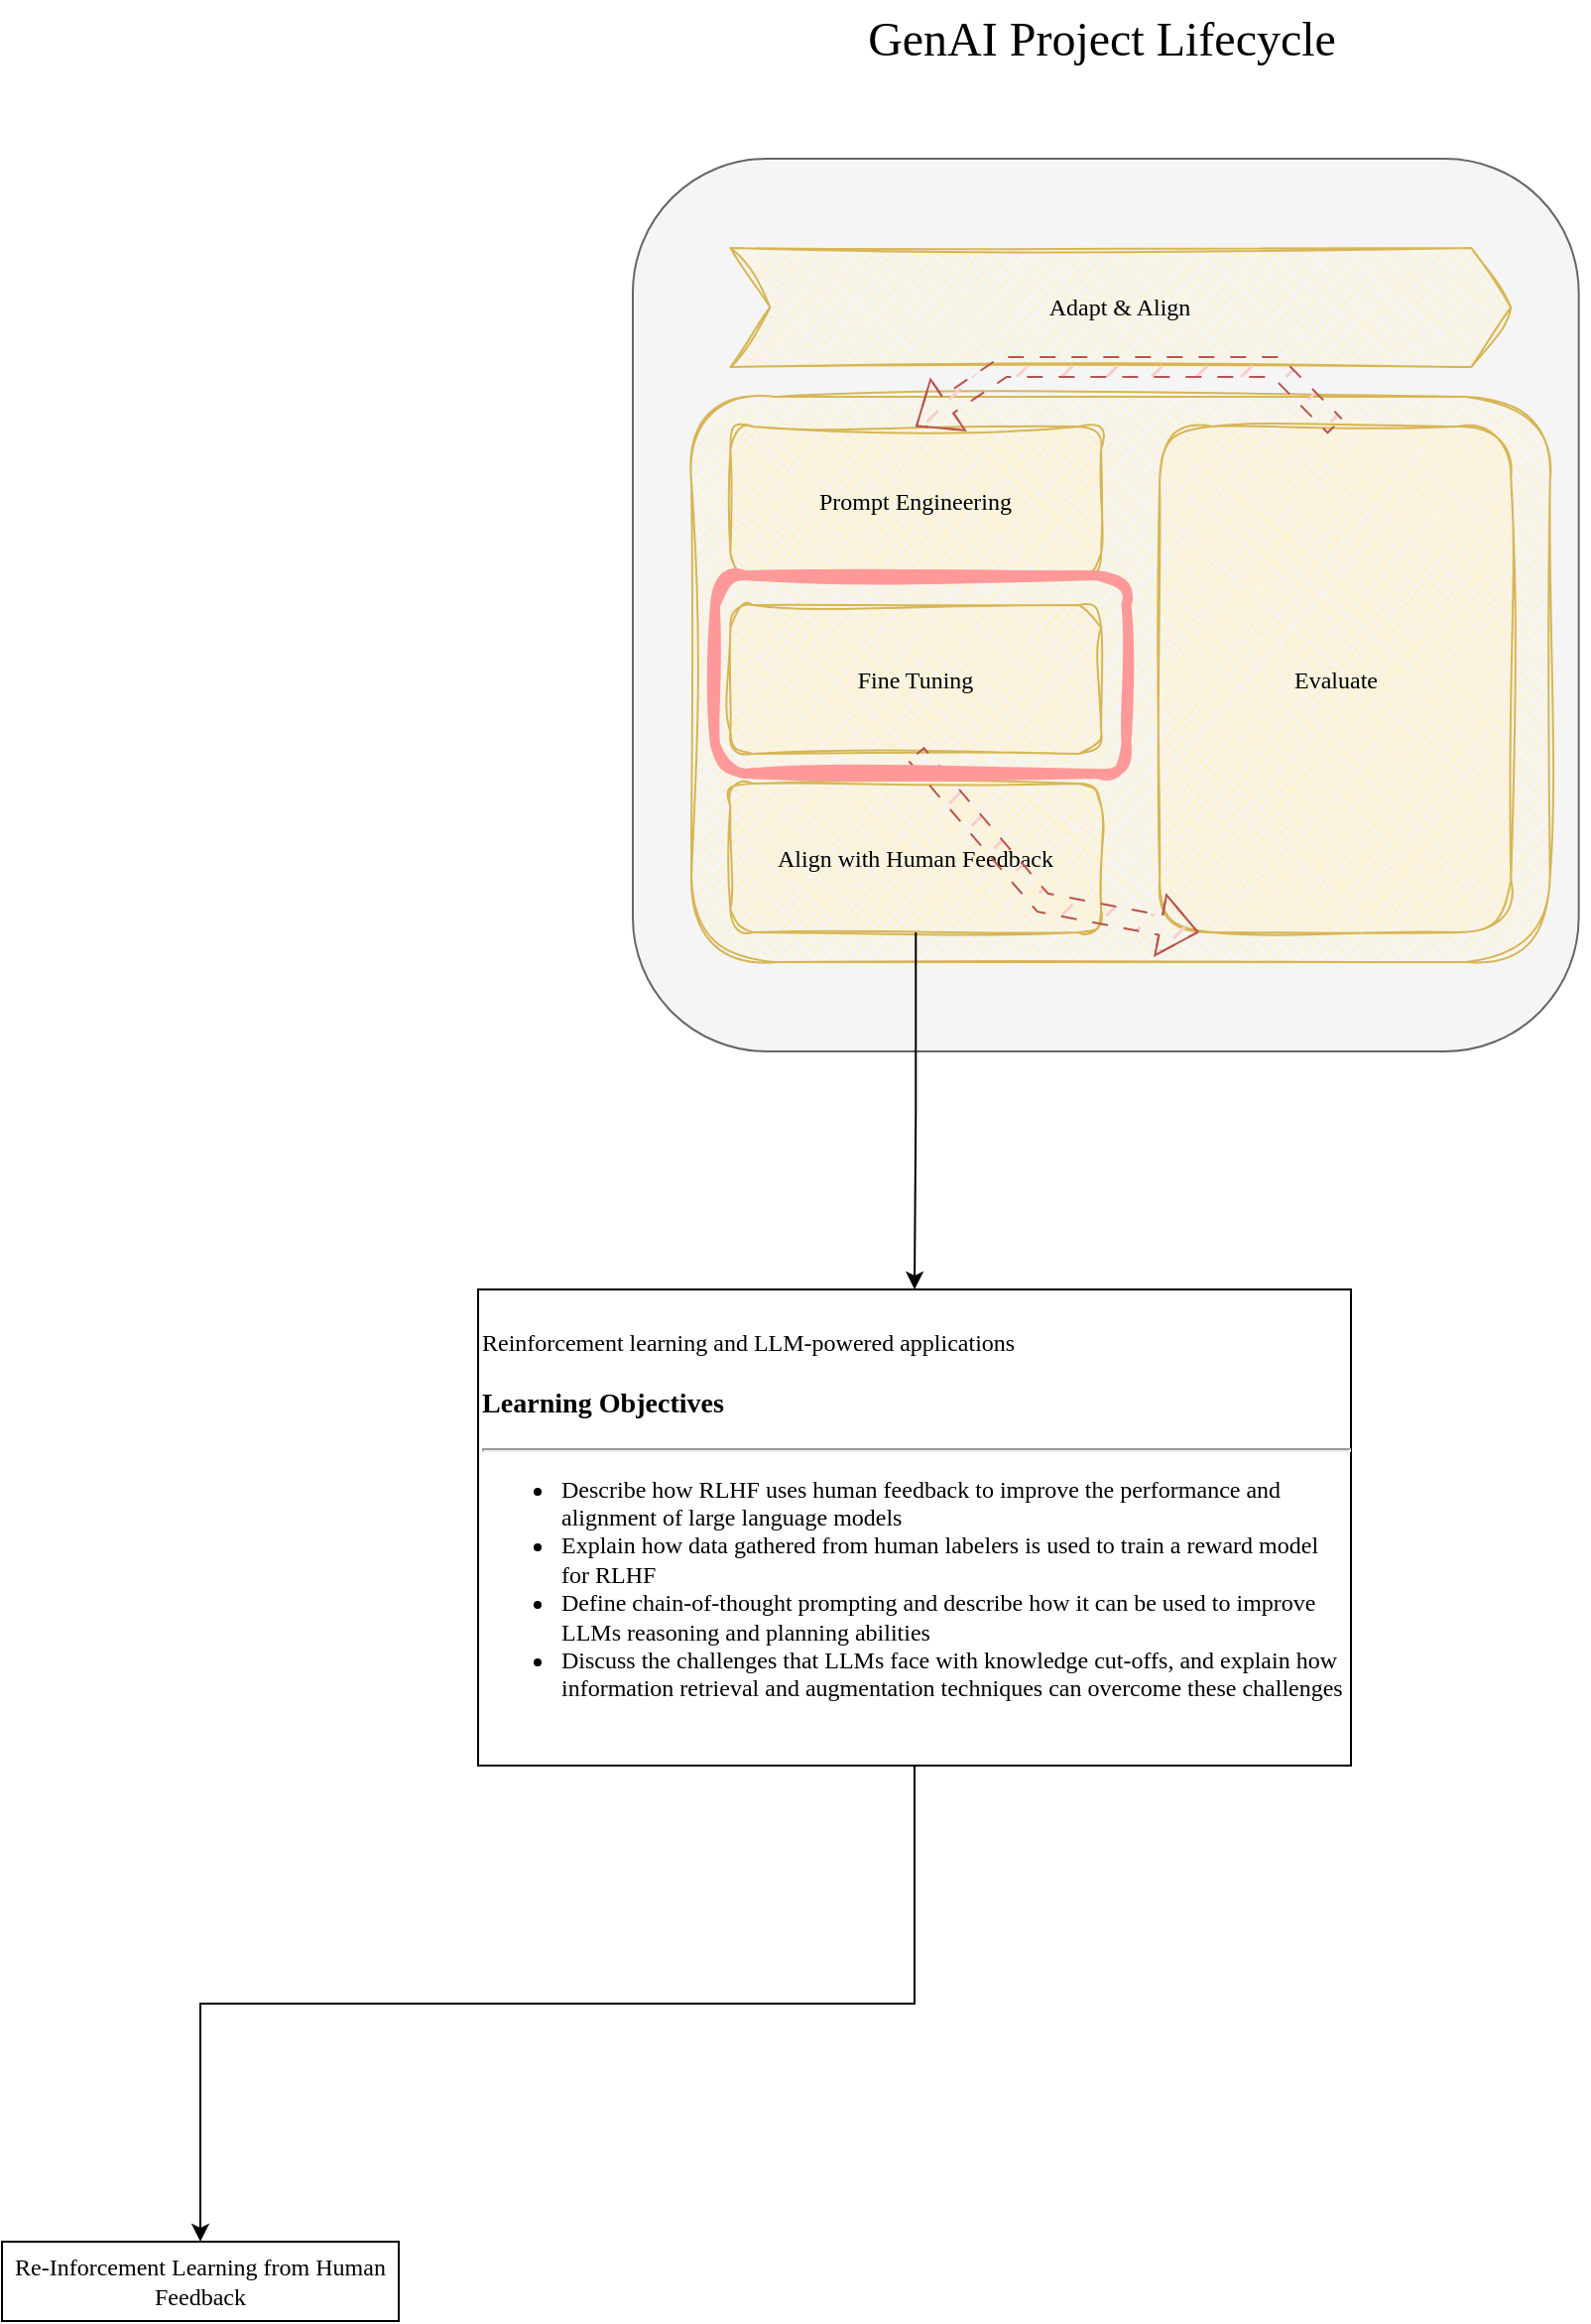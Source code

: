 <mxfile version="24.6.4" type="github">
  <diagram name="Page-1" id="8BF3PKnMfptFRbR6Tfph">
    <mxGraphModel dx="1803" dy="1028" grid="1" gridSize="10" guides="1" tooltips="1" connect="1" arrows="1" fold="1" page="1" pageScale="1" pageWidth="1100" pageHeight="850" math="0" shadow="0">
      <root>
        <mxCell id="0" />
        <mxCell id="1" parent="0" />
        <mxCell id="77kNSFqW6hVMuivZZqSJ-13" value="" style="group" vertex="1" connectable="0" parent="1">
          <mxGeometry x="318" y="30" width="482" height="530" as="geometry" />
        </mxCell>
        <mxCell id="77kNSFqW6hVMuivZZqSJ-1" value="" style="group" vertex="1" connectable="0" parent="77kNSFqW6hVMuivZZqSJ-13">
          <mxGeometry y="80" width="482" height="450" as="geometry" />
        </mxCell>
        <mxCell id="77kNSFqW6hVMuivZZqSJ-2" value="" style="rounded=1;whiteSpace=wrap;html=1;fillColor=#f5f5f5;strokeColor=#666666;fontColor=#333333;" vertex="1" parent="77kNSFqW6hVMuivZZqSJ-1">
          <mxGeometry width="476.817" height="450" as="geometry" />
        </mxCell>
        <mxCell id="77kNSFqW6hVMuivZZqSJ-3" value="Adapt &amp;amp; Align" style="shape=step;perimeter=stepPerimeter;whiteSpace=wrap;html=1;fixedSize=1;fontFamily=Rubik;fontSource=https%3A%2F%2Ffonts.googleapis.com%2Fcss%3Ffamily%3DRubik;fillColor=#fff2cc;strokeColor=#d6b656;fillStyle=cross-hatch;sketch=1;curveFitting=1;jiggle=2;" vertex="1" parent="77kNSFqW6hVMuivZZqSJ-1">
          <mxGeometry x="49.184" y="45" width="393.469" height="60.0" as="geometry" />
        </mxCell>
        <mxCell id="77kNSFqW6hVMuivZZqSJ-4" value="" style="rounded=1;whiteSpace=wrap;html=1;fontFamily=Rubik;fontSource=https%3A%2F%2Ffonts.googleapis.com%2Fcss%3Ffamily%3DRubik;fillColor=#fff2cc;strokeColor=#d6b656;fillStyle=cross-hatch;sketch=1;curveFitting=1;jiggle=2;" vertex="1" parent="77kNSFqW6hVMuivZZqSJ-1">
          <mxGeometry x="29.51" y="120.0" width="432.816" height="285.0" as="geometry" />
        </mxCell>
        <mxCell id="77kNSFqW6hVMuivZZqSJ-5" value="Prompt Engineering" style="rounded=1;whiteSpace=wrap;html=1;fontFamily=Rubik;fontSource=https%3A%2F%2Ffonts.googleapis.com%2Fcss%3Ffamily%3DRubik;fillColor=#fff2cc;strokeColor=#d6b656;fillStyle=cross-hatch;sketch=1;curveFitting=1;jiggle=2;" vertex="1" parent="77kNSFqW6hVMuivZZqSJ-1">
          <mxGeometry x="49.184" y="135" width="186.898" height="75.0" as="geometry" />
        </mxCell>
        <mxCell id="77kNSFqW6hVMuivZZqSJ-6" value="Fine Tuning" style="rounded=1;whiteSpace=wrap;html=1;fontFamily=Rubik;fontSource=https%3A%2F%2Ffonts.googleapis.com%2Fcss%3Ffamily%3DRubik;fillColor=#fff2cc;strokeColor=#d6b656;fillStyle=cross-hatch;sketch=1;curveFitting=1;jiggle=2;" vertex="1" parent="77kNSFqW6hVMuivZZqSJ-1">
          <mxGeometry x="49.184" y="225.0" width="186.898" height="75.0" as="geometry" />
        </mxCell>
        <mxCell id="77kNSFqW6hVMuivZZqSJ-7" value="Align with Human Feedback" style="rounded=1;whiteSpace=wrap;html=1;fontFamily=Rubik;fontSource=https%3A%2F%2Ffonts.googleapis.com%2Fcss%3Ffamily%3DRubik;fillColor=#fff2cc;strokeColor=#d6b656;fillStyle=cross-hatch;sketch=1;curveFitting=1;jiggle=2;" vertex="1" parent="77kNSFqW6hVMuivZZqSJ-1">
          <mxGeometry x="49.184" y="315" width="186.898" height="75.0" as="geometry" />
        </mxCell>
        <mxCell id="77kNSFqW6hVMuivZZqSJ-8" value="Evaluate" style="rounded=1;whiteSpace=wrap;html=1;fontFamily=Rubik;fontSource=https%3A%2F%2Ffonts.googleapis.com%2Fcss%3Ffamily%3DRubik;fillColor=#fff2cc;strokeColor=#d6b656;fillStyle=cross-hatch;sketch=1;curveFitting=1;jiggle=2;" vertex="1" parent="77kNSFqW6hVMuivZZqSJ-1">
          <mxGeometry x="265.592" y="135" width="177.061" height="255.0" as="geometry" />
        </mxCell>
        <mxCell id="77kNSFqW6hVMuivZZqSJ-9" value="" style="shape=flexArrow;endArrow=classic;html=1;rounded=0;entryX=0.5;entryY=0;entryDx=0;entryDy=0;exitX=0.5;exitY=0;exitDx=0;exitDy=0;flowAnimation=1;fillColor=#f8cecc;strokeColor=#b85450;fillStyle=dashed;" edge="1" parent="77kNSFqW6hVMuivZZqSJ-1" source="77kNSFqW6hVMuivZZqSJ-8" target="77kNSFqW6hVMuivZZqSJ-5">
          <mxGeometry width="50" height="50" relative="1" as="geometry">
            <mxPoint x="363.959" y="195.0" as="sourcePoint" />
            <mxPoint x="363.959" y="30.0" as="targetPoint" />
            <Array as="points">
              <mxPoint x="324.612" y="105.0" />
              <mxPoint x="265.592" y="105.0" />
              <mxPoint x="186.898" y="105.0" />
            </Array>
          </mxGeometry>
        </mxCell>
        <mxCell id="77kNSFqW6hVMuivZZqSJ-10" value="" style="shape=flexArrow;endArrow=classic;html=1;rounded=0;fillColor=#f8cecc;strokeColor=#b85450;fillStyle=dashed;flowAnimation=1;exitX=0.5;exitY=1;exitDx=0;exitDy=0;" edge="1" parent="77kNSFqW6hVMuivZZqSJ-1" source="77kNSFqW6hVMuivZZqSJ-6" target="77kNSFqW6hVMuivZZqSJ-8">
          <mxGeometry width="50" height="50" relative="1" as="geometry">
            <mxPoint x="137.714" y="300.0" as="sourcePoint" />
            <mxPoint x="236.082" y="225.0" as="targetPoint" />
            <Array as="points">
              <mxPoint x="206.571" y="375.0" />
              <mxPoint x="285.265" y="390.0" />
            </Array>
          </mxGeometry>
        </mxCell>
        <mxCell id="77kNSFqW6hVMuivZZqSJ-11" value="" style="whiteSpace=wrap;html=1;fillColor=none;strokeWidth=5;strokeColor=#FF9999;sketch=1;curveFitting=1;jiggle=2;rounded=1;shadow=0;" vertex="1" parent="77kNSFqW6hVMuivZZqSJ-1">
          <mxGeometry x="41.462" y="210" width="207.312" height="100" as="geometry" />
        </mxCell>
        <mxCell id="77kNSFqW6hVMuivZZqSJ-12" value="&lt;font data-font-src=&quot;https://fonts.googleapis.com/css?family=Rubik&quot; face=&quot;Rubik&quot; style=&quot;font-size: 24px;&quot;&gt;GenAI Project Lifecycle&lt;/font&gt;" style="text;html=1;align=center;verticalAlign=middle;resizable=0;points=[];autosize=1;strokeColor=none;fillColor=none;" vertex="1" parent="77kNSFqW6hVMuivZZqSJ-13">
          <mxGeometry x="95.882" width="280" height="40" as="geometry" />
        </mxCell>
        <mxCell id="77kNSFqW6hVMuivZZqSJ-17" value="" style="edgeStyle=orthogonalEdgeStyle;rounded=0;orthogonalLoop=1;jettySize=auto;html=1;" edge="1" parent="1" source="77kNSFqW6hVMuivZZqSJ-15" target="77kNSFqW6hVMuivZZqSJ-16">
          <mxGeometry relative="1" as="geometry">
            <Array as="points">
              <mxPoint x="460" y="1040" />
              <mxPoint x="100" y="1040" />
            </Array>
          </mxGeometry>
        </mxCell>
        <mxCell id="77kNSFqW6hVMuivZZqSJ-15" value="&lt;div align=&quot;left&quot; class=&quot;cds-1719 css-0 cds-1721 cds-grid-item cds-1766&quot;&gt;&lt;div class=&quot;cds-1719 css-0 cds-1720 cds-1721 cds-grid-item cds-1766&quot;&gt;&lt;div class=&quot;cds-1719 css-0 cds-1721 cds-grid-item&quot;&gt;&lt;div class=&quot;css-ibyw7c&quot; data-testid=&quot;instructor-note-body&quot;&gt;&lt;font data-font-src=&quot;https://fonts.googleapis.com/css?family=Rubik&quot; face=&quot;Rubik&quot;&gt;Reinforcement learning and LLM-powered applications&lt;/font&gt;&lt;/div&gt;&lt;div&gt;&lt;h3 tabindex=&quot;-1&quot; class=&quot;css-13hhzop&quot;&gt;&lt;font data-font-src=&quot;https://fonts.googleapis.com/css?family=Rubik&quot; face=&quot;Rubik&quot;&gt;Learning Objectives&lt;/font&gt;&lt;/h3&gt;&lt;hr aria-hidden=&quot;true&quot; class=&quot;cds-1959 cds-Divider-dark css-yc753g&quot;&gt;&lt;ul&gt;&lt;li data-collapsible=&quot;false&quot;&gt;&lt;font data-font-src=&quot;https://fonts.googleapis.com/css?family=Rubik&quot; face=&quot;Rubik&quot;&gt;Describe how RLHF uses human feedback to improve the performance and alignment of large language models&lt;/font&gt;&lt;/li&gt;&lt;li data-collapsible=&quot;false&quot;&gt;&lt;font data-font-src=&quot;https://fonts.googleapis.com/css?family=Rubik&quot; face=&quot;Rubik&quot;&gt;Explain how data gathered from human labelers is used to train a reward model for RLHF&lt;/font&gt;&lt;/li&gt;&lt;li data-collapsible=&quot;false&quot;&gt;&lt;font data-font-src=&quot;https://fonts.googleapis.com/css?family=Rubik&quot; face=&quot;Rubik&quot;&gt;Define chain-of-thought prompting and describe how it can be used to improve LLMs reasoning and planning abilities&lt;/font&gt;&lt;/li&gt;&lt;li data-collapsible=&quot;true&quot;&gt;&lt;font data-font-src=&quot;https://fonts.googleapis.com/css?family=Rubik&quot; face=&quot;Rubik&quot;&gt;Discuss the challenges that LLMs face with knowledge cut-offs, and explain how information retrieval and augmentation techniques can overcome these challenges&lt;/font&gt;&lt;/li&gt;&lt;/ul&gt;&lt;/div&gt;&lt;/div&gt;&lt;/div&gt;&lt;/div&gt;" style="whiteSpace=wrap;html=1;align=left;" vertex="1" parent="1">
          <mxGeometry x="240" y="680" width="440" height="240" as="geometry" />
        </mxCell>
        <mxCell id="77kNSFqW6hVMuivZZqSJ-14" style="edgeStyle=orthogonalEdgeStyle;rounded=0;orthogonalLoop=1;jettySize=auto;html=1;entryX=0.5;entryY=0;entryDx=0;entryDy=0;" edge="1" parent="1" source="77kNSFqW6hVMuivZZqSJ-7" target="77kNSFqW6hVMuivZZqSJ-15">
          <mxGeometry relative="1" as="geometry">
            <mxPoint x="460.633" y="650" as="targetPoint" />
          </mxGeometry>
        </mxCell>
        <mxCell id="77kNSFqW6hVMuivZZqSJ-16" value="&lt;div align=&quot;center&quot;&gt;&lt;font data-font-src=&quot;https://fonts.googleapis.com/css?family=Rubik&quot; face=&quot;Rubik&quot;&gt;Re-Inforcement Learning from Human Feedback&lt;/font&gt;&lt;/div&gt;" style="whiteSpace=wrap;html=1;align=center;" vertex="1" parent="1">
          <mxGeometry y="1160" width="200" height="40" as="geometry" />
        </mxCell>
      </root>
    </mxGraphModel>
  </diagram>
</mxfile>
